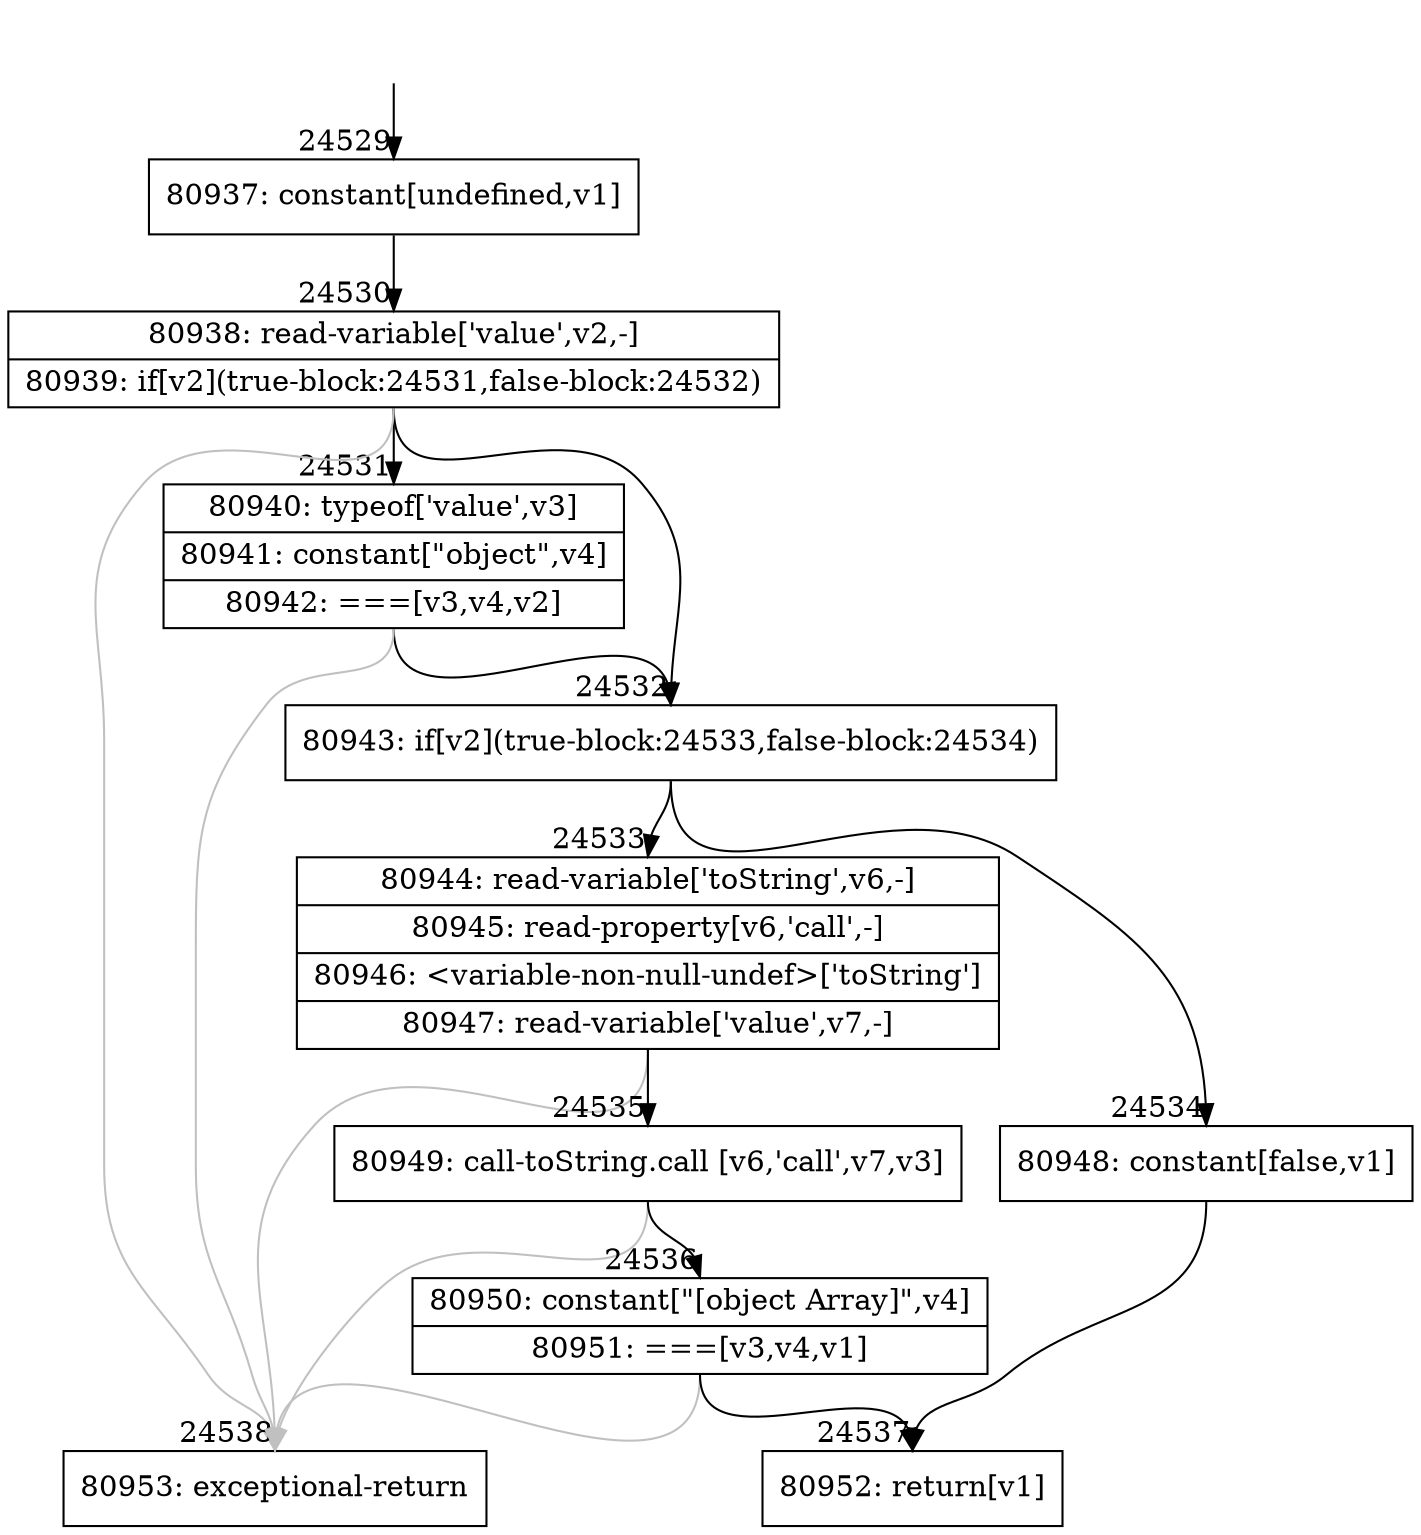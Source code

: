 digraph {
rankdir="TD"
BB_entry2149[shape=none,label=""];
BB_entry2149 -> BB24529 [tailport=s, headport=n, headlabel="    24529"]
BB24529 [shape=record label="{80937: constant[undefined,v1]}" ] 
BB24529 -> BB24530 [tailport=s, headport=n, headlabel="      24530"]
BB24530 [shape=record label="{80938: read-variable['value',v2,-]|80939: if[v2](true-block:24531,false-block:24532)}" ] 
BB24530 -> BB24532 [tailport=s, headport=n, headlabel="      24532"]
BB24530 -> BB24531 [tailport=s, headport=n, headlabel="      24531"]
BB24530 -> BB24538 [tailport=s, headport=n, color=gray, headlabel="      24538"]
BB24531 [shape=record label="{80940: typeof['value',v3]|80941: constant[\"object\",v4]|80942: ===[v3,v4,v2]}" ] 
BB24531 -> BB24532 [tailport=s, headport=n]
BB24531 -> BB24538 [tailport=s, headport=n, color=gray]
BB24532 [shape=record label="{80943: if[v2](true-block:24533,false-block:24534)}" ] 
BB24532 -> BB24533 [tailport=s, headport=n, headlabel="      24533"]
BB24532 -> BB24534 [tailport=s, headport=n, headlabel="      24534"]
BB24533 [shape=record label="{80944: read-variable['toString',v6,-]|80945: read-property[v6,'call',-]|80946: \<variable-non-null-undef\>['toString']|80947: read-variable['value',v7,-]}" ] 
BB24533 -> BB24535 [tailport=s, headport=n, headlabel="      24535"]
BB24533 -> BB24538 [tailport=s, headport=n, color=gray]
BB24534 [shape=record label="{80948: constant[false,v1]}" ] 
BB24534 -> BB24537 [tailport=s, headport=n, headlabel="      24537"]
BB24535 [shape=record label="{80949: call-toString.call [v6,'call',v7,v3]}" ] 
BB24535 -> BB24536 [tailport=s, headport=n, headlabel="      24536"]
BB24535 -> BB24538 [tailport=s, headport=n, color=gray]
BB24536 [shape=record label="{80950: constant[\"[object Array]\",v4]|80951: ===[v3,v4,v1]}" ] 
BB24536 -> BB24537 [tailport=s, headport=n]
BB24536 -> BB24538 [tailport=s, headport=n, color=gray]
BB24537 [shape=record label="{80952: return[v1]}" ] 
BB24538 [shape=record label="{80953: exceptional-return}" ] 
//#$~ 46051
}
